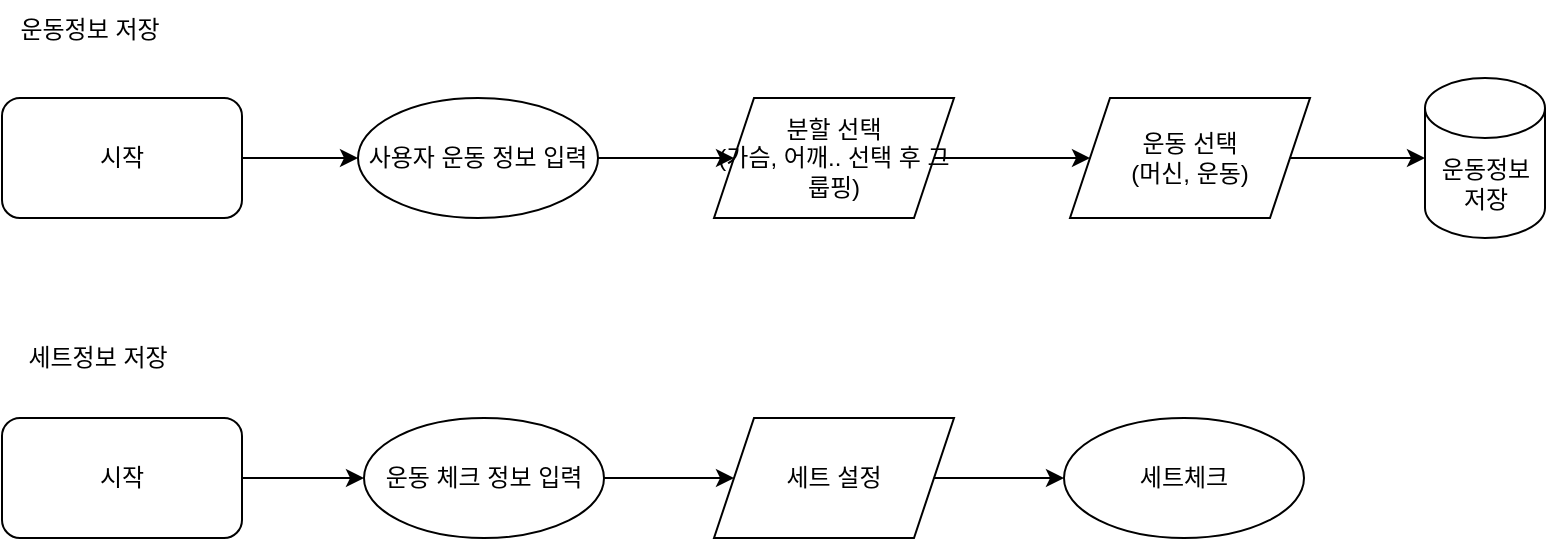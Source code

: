 <mxfile version="17.4.5" type="github"><diagram id="aJ4nVgd59hVIlvSpRQ0r" name="Page-1"><mxGraphModel dx="1462" dy="390" grid="0" gridSize="10" guides="1" tooltips="1" connect="1" arrows="1" fold="1" page="1" pageScale="1" pageWidth="827" pageHeight="1169" math="0" shadow="0"><root><mxCell id="0"/><mxCell id="1" parent="0"/><mxCell id="mH8IkTnl9Mx31EYP9GwP-11" style="edgeStyle=orthogonalEdgeStyle;rounded=0;orthogonalLoop=1;jettySize=auto;html=1;entryX=0;entryY=0.5;entryDx=0;entryDy=0;" parent="1" source="mH8IkTnl9Mx31EYP9GwP-9" target="mH8IkTnl9Mx31EYP9GwP-10" edge="1"><mxGeometry relative="1" as="geometry"/></mxCell><mxCell id="mH8IkTnl9Mx31EYP9GwP-9" value="사용자 운동 정보 입력" style="ellipse;whiteSpace=wrap;html=1;rounded=0;" parent="1" vertex="1"><mxGeometry x="-120" y="136" width="120" height="60" as="geometry"/></mxCell><mxCell id="mH8IkTnl9Mx31EYP9GwP-15" style="edgeStyle=orthogonalEdgeStyle;rounded=0;orthogonalLoop=1;jettySize=auto;html=1;entryX=0;entryY=0.5;entryDx=0;entryDy=0;" parent="1" source="mH8IkTnl9Mx31EYP9GwP-10" target="mH8IkTnl9Mx31EYP9GwP-14" edge="1"><mxGeometry relative="1" as="geometry"/></mxCell><mxCell id="mH8IkTnl9Mx31EYP9GwP-10" value="분할 선택&lt;br&gt;(가슴, 어깨.. 선택 후 그룹핑)" style="shape=parallelogram;perimeter=parallelogramPerimeter;whiteSpace=wrap;html=1;fixedSize=1;" parent="1" vertex="1"><mxGeometry x="58" y="136" width="120" height="60" as="geometry"/></mxCell><mxCell id="mH8IkTnl9Mx31EYP9GwP-13" style="edgeStyle=orthogonalEdgeStyle;rounded=0;orthogonalLoop=1;jettySize=auto;html=1;entryX=0;entryY=0.5;entryDx=0;entryDy=0;" parent="1" source="mH8IkTnl9Mx31EYP9GwP-12" target="mH8IkTnl9Mx31EYP9GwP-9" edge="1"><mxGeometry relative="1" as="geometry"/></mxCell><mxCell id="mH8IkTnl9Mx31EYP9GwP-12" value="시작" style="rounded=1;whiteSpace=wrap;html=1;" parent="1" vertex="1"><mxGeometry x="-298" y="136" width="120" height="60" as="geometry"/></mxCell><mxCell id="mH8IkTnl9Mx31EYP9GwP-18" value="" style="edgeStyle=orthogonalEdgeStyle;rounded=0;orthogonalLoop=1;jettySize=auto;html=1;" parent="1" source="mH8IkTnl9Mx31EYP9GwP-14" target="mH8IkTnl9Mx31EYP9GwP-17" edge="1"><mxGeometry relative="1" as="geometry"/></mxCell><mxCell id="mH8IkTnl9Mx31EYP9GwP-14" value="운동 선택&lt;br&gt;(머신, 운동)" style="shape=parallelogram;perimeter=parallelogramPerimeter;whiteSpace=wrap;html=1;fixedSize=1;" parent="1" vertex="1"><mxGeometry x="236" y="136" width="120" height="60" as="geometry"/></mxCell><mxCell id="mH8IkTnl9Mx31EYP9GwP-17" value="운동정보&lt;br&gt;저장" style="shape=cylinder3;whiteSpace=wrap;html=1;boundedLbl=1;backgroundOutline=1;size=15;" parent="1" vertex="1"><mxGeometry x="413.5" y="126" width="60" height="80" as="geometry"/></mxCell><mxCell id="mH8IkTnl9Mx31EYP9GwP-19" value="운동정보 저장" style="text;html=1;strokeColor=none;fillColor=none;align=center;verticalAlign=middle;whiteSpace=wrap;rounded=0;" parent="1" vertex="1"><mxGeometry x="-298" y="87" width="88" height="30" as="geometry"/></mxCell><mxCell id="mH8IkTnl9Mx31EYP9GwP-22" style="edgeStyle=orthogonalEdgeStyle;rounded=0;orthogonalLoop=1;jettySize=auto;html=1;" parent="1" source="mH8IkTnl9Mx31EYP9GwP-20" target="mH8IkTnl9Mx31EYP9GwP-21" edge="1"><mxGeometry relative="1" as="geometry"/></mxCell><mxCell id="mH8IkTnl9Mx31EYP9GwP-20" value="시작" style="rounded=1;whiteSpace=wrap;html=1;" parent="1" vertex="1"><mxGeometry x="-298" y="296" width="120" height="60" as="geometry"/></mxCell><mxCell id="mH8IkTnl9Mx31EYP9GwP-24" style="edgeStyle=orthogonalEdgeStyle;rounded=0;orthogonalLoop=1;jettySize=auto;html=1;entryX=0;entryY=0.5;entryDx=0;entryDy=0;" parent="1" source="mH8IkTnl9Mx31EYP9GwP-21" target="mH8IkTnl9Mx31EYP9GwP-23" edge="1"><mxGeometry relative="1" as="geometry"/></mxCell><mxCell id="mH8IkTnl9Mx31EYP9GwP-21" value="운동 체크 정보 입력" style="ellipse;whiteSpace=wrap;html=1;rounded=0;" parent="1" vertex="1"><mxGeometry x="-117" y="296" width="120" height="60" as="geometry"/></mxCell><mxCell id="mH8IkTnl9Mx31EYP9GwP-27" style="edgeStyle=orthogonalEdgeStyle;rounded=0;orthogonalLoop=1;jettySize=auto;html=1;entryX=0;entryY=0.5;entryDx=0;entryDy=0;" parent="1" source="mH8IkTnl9Mx31EYP9GwP-23" target="mH8IkTnl9Mx31EYP9GwP-26" edge="1"><mxGeometry relative="1" as="geometry"/></mxCell><mxCell id="mH8IkTnl9Mx31EYP9GwP-23" value="세트 설정" style="shape=parallelogram;perimeter=parallelogramPerimeter;whiteSpace=wrap;html=1;fixedSize=1;" parent="1" vertex="1"><mxGeometry x="58" y="296" width="120" height="60" as="geometry"/></mxCell><mxCell id="mH8IkTnl9Mx31EYP9GwP-26" value="세트체크" style="ellipse;whiteSpace=wrap;html=1;rounded=0;" parent="1" vertex="1"><mxGeometry x="233" y="296" width="120" height="60" as="geometry"/></mxCell><mxCell id="mH8IkTnl9Mx31EYP9GwP-28" value="세트정보&amp;nbsp;저장" style="text;html=1;strokeColor=none;fillColor=none;align=center;verticalAlign=middle;whiteSpace=wrap;rounded=0;" parent="1" vertex="1"><mxGeometry x="-294" y="251" width="88" height="30" as="geometry"/></mxCell></root></mxGraphModel></diagram></mxfile>